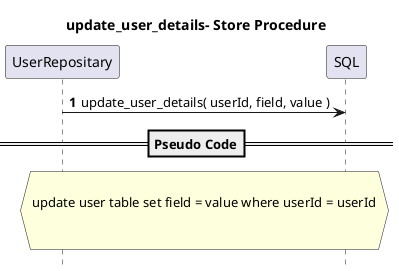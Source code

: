 @startuml

title update_user_details- Store Procedure
autonumber
hide footbox
participant UserRepositary
participant SQL

UserRepositary -> SQL : update_user_details( userId, field, value ) 


== Pseudo Code==
hnote across

update user table set field = value where userId = userId


end note
@enduml